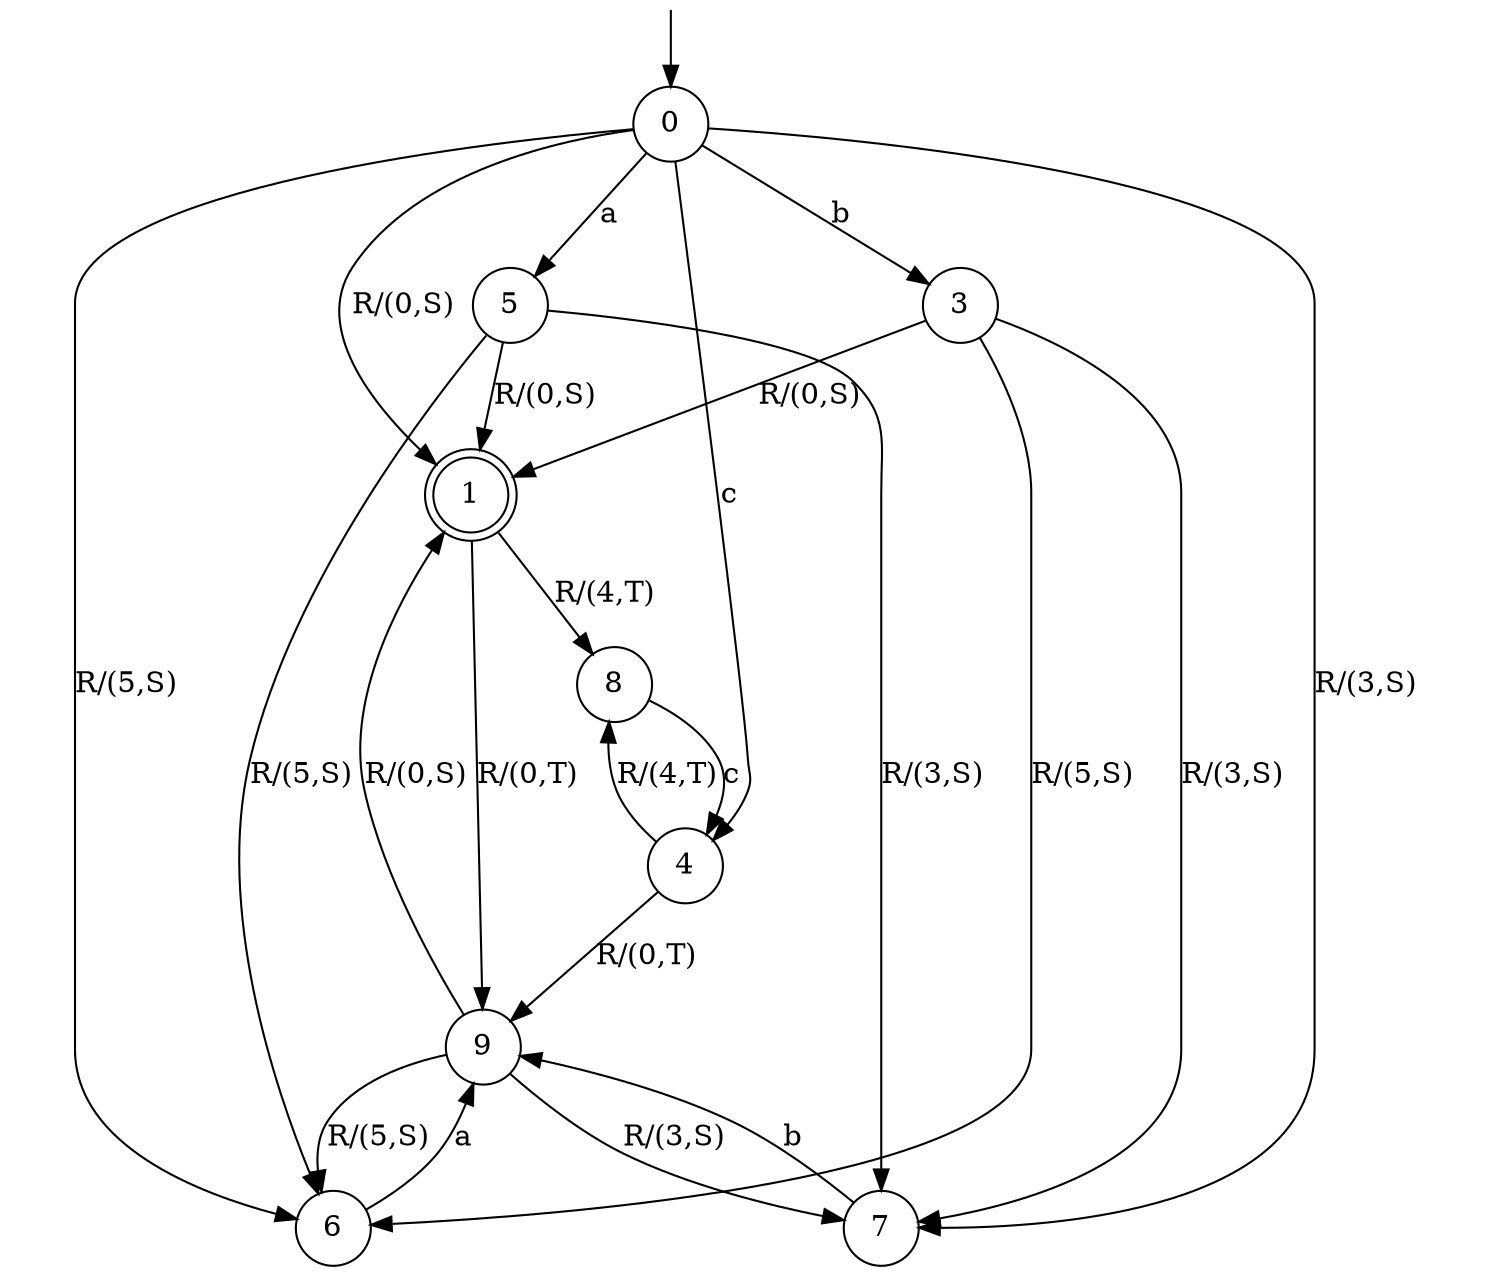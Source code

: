 digraph g {
margin=0;
pad="0.5,0.05";
__start0 [label="" shape="none" width="0" height="0"];

	s0 [shape="circle" label="0"];
	s1 [shape="doublecircle" label="1"];
	s3 [shape="circle" label="3"];
	s4 [shape="circle" label="4"];
	s5 [shape="circle" label="5"];
	s6 [shape="circle" label="6"];
	s7 [shape="circle" label="7"];
	s8 [shape="circle" label="8"];
	s9 [shape="circle" label="9"];
	s0 -> s5 [label="a"];
	s0 -> s3 [label="b"];
	s0 -> s4 [label="c"];
	s0 -> s1 [label="R/(0,S)"];
	s0 -> s7 [label="R/(3,S)"];
	s0 -> s6 [label="R/(5,S)"];
	s1 -> s9 [label="R/(0,T)"];
	s1 -> s8 [label="R/(4,T)"];
	s3 -> s1 [label="R/(0,S)"];
	s3 -> s7 [label="R/(3,S)"];
	s3 -> s6 [label="R/(5,S)"];
	s4 -> s9 [label="R/(0,T)"];
	s4 -> s8 [label="R/(4,T)"];
	s5 -> s1 [label="R/(0,S)"];
	s5 -> s7 [label="R/(3,S)"];
	s5 -> s6 [label="R/(5,S)"];
	s6 -> s9 [label="a"];
	s7 -> s9 [label="b"];
	s8 -> s4 [label="c"];
	s9 -> s1 [label="R/(0,S)"];
	s9 -> s7 [label="R/(3,S)"];
	s9 -> s6 [label="R/(5,S)"];

__start0 -> s0;
}
